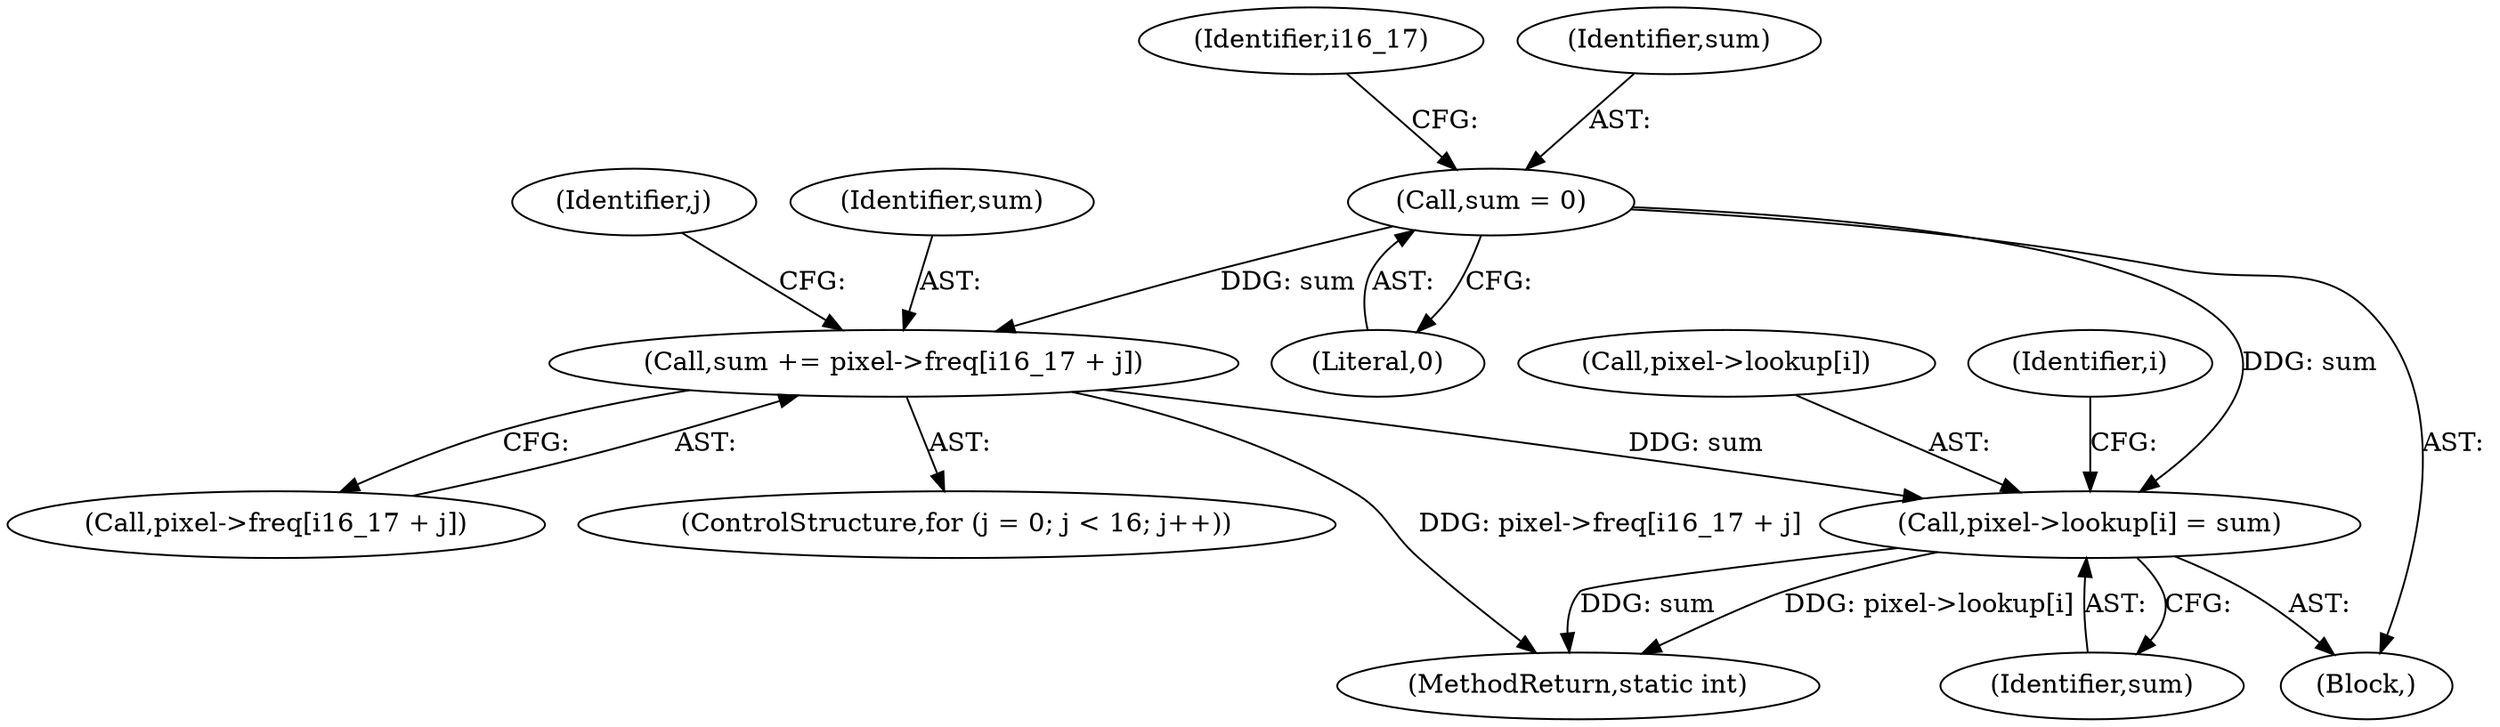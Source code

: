 digraph "0_FFmpeg_2171dfae8c065878a2e130390eb78cf2947a5b69@pointer" {
"1000328" [label="(Call,sum += pixel->freq[i16_17 + j])"];
"1000310" [label="(Call,sum = 0)"];
"1000337" [label="(Call,pixel->lookup[i] = sum)"];
"1000312" [label="(Literal,0)"];
"1000343" [label="(Identifier,sum)"];
"1000330" [label="(Call,pixel->freq[i16_17 + j])"];
"1000328" [label="(Call,sum += pixel->freq[i16_17 + j])"];
"1000338" [label="(Call,pixel->lookup[i])"];
"1000308" [label="(Block,)"];
"1000359" [label="(MethodReturn,static int)"];
"1000337" [label="(Call,pixel->lookup[i] = sum)"];
"1000307" [label="(Identifier,i)"];
"1000329" [label="(Identifier,sum)"];
"1000315" [label="(Identifier,i16_17)"];
"1000327" [label="(Identifier,j)"];
"1000311" [label="(Identifier,sum)"];
"1000319" [label="(ControlStructure,for (j = 0; j < 16; j++))"];
"1000310" [label="(Call,sum = 0)"];
"1000328" -> "1000319"  [label="AST: "];
"1000328" -> "1000330"  [label="CFG: "];
"1000329" -> "1000328"  [label="AST: "];
"1000330" -> "1000328"  [label="AST: "];
"1000327" -> "1000328"  [label="CFG: "];
"1000328" -> "1000359"  [label="DDG: pixel->freq[i16_17 + j]"];
"1000310" -> "1000328"  [label="DDG: sum"];
"1000328" -> "1000337"  [label="DDG: sum"];
"1000310" -> "1000308"  [label="AST: "];
"1000310" -> "1000312"  [label="CFG: "];
"1000311" -> "1000310"  [label="AST: "];
"1000312" -> "1000310"  [label="AST: "];
"1000315" -> "1000310"  [label="CFG: "];
"1000310" -> "1000337"  [label="DDG: sum"];
"1000337" -> "1000308"  [label="AST: "];
"1000337" -> "1000343"  [label="CFG: "];
"1000338" -> "1000337"  [label="AST: "];
"1000343" -> "1000337"  [label="AST: "];
"1000307" -> "1000337"  [label="CFG: "];
"1000337" -> "1000359"  [label="DDG: sum"];
"1000337" -> "1000359"  [label="DDG: pixel->lookup[i]"];
}
